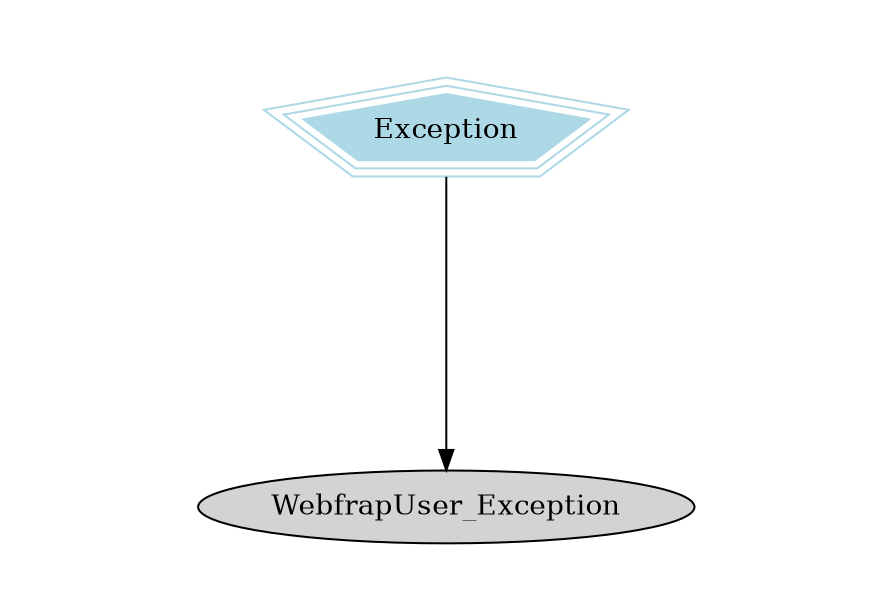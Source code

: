 digraph prof {
  size="6,4"; ratio = fill;
  node [style=filled];
  fubar -> WebfrapUser_Exception ;
  fubar [shape=polygon,sides=5,peripheries=3,color=lightblue,style=filled,label="Exception"];

}